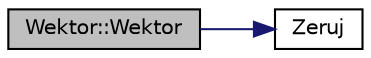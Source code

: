 digraph G
{
  edge [fontname="Helvetica",fontsize="10",labelfontname="Helvetica",labelfontsize="10"];
  node [fontname="Helvetica",fontsize="10",shape=record];
  rankdir="LR";
  Node1 [label="Wektor::Wektor",height=0.2,width=0.4,color="black", fillcolor="grey75", style="filled" fontcolor="black"];
  Node1 -> Node2 [color="midnightblue",fontsize="10",style="solid",fontname="Helvetica"];
  Node2 [label="Zeruj",height=0.2,width=0.4,color="black", fillcolor="white", style="filled",URL="$liczba_8hh.html#a91f8f95affe7aa92e783aef5db29a1c3",tooltip="Metoda zerująca zmienną typu double."];
}
